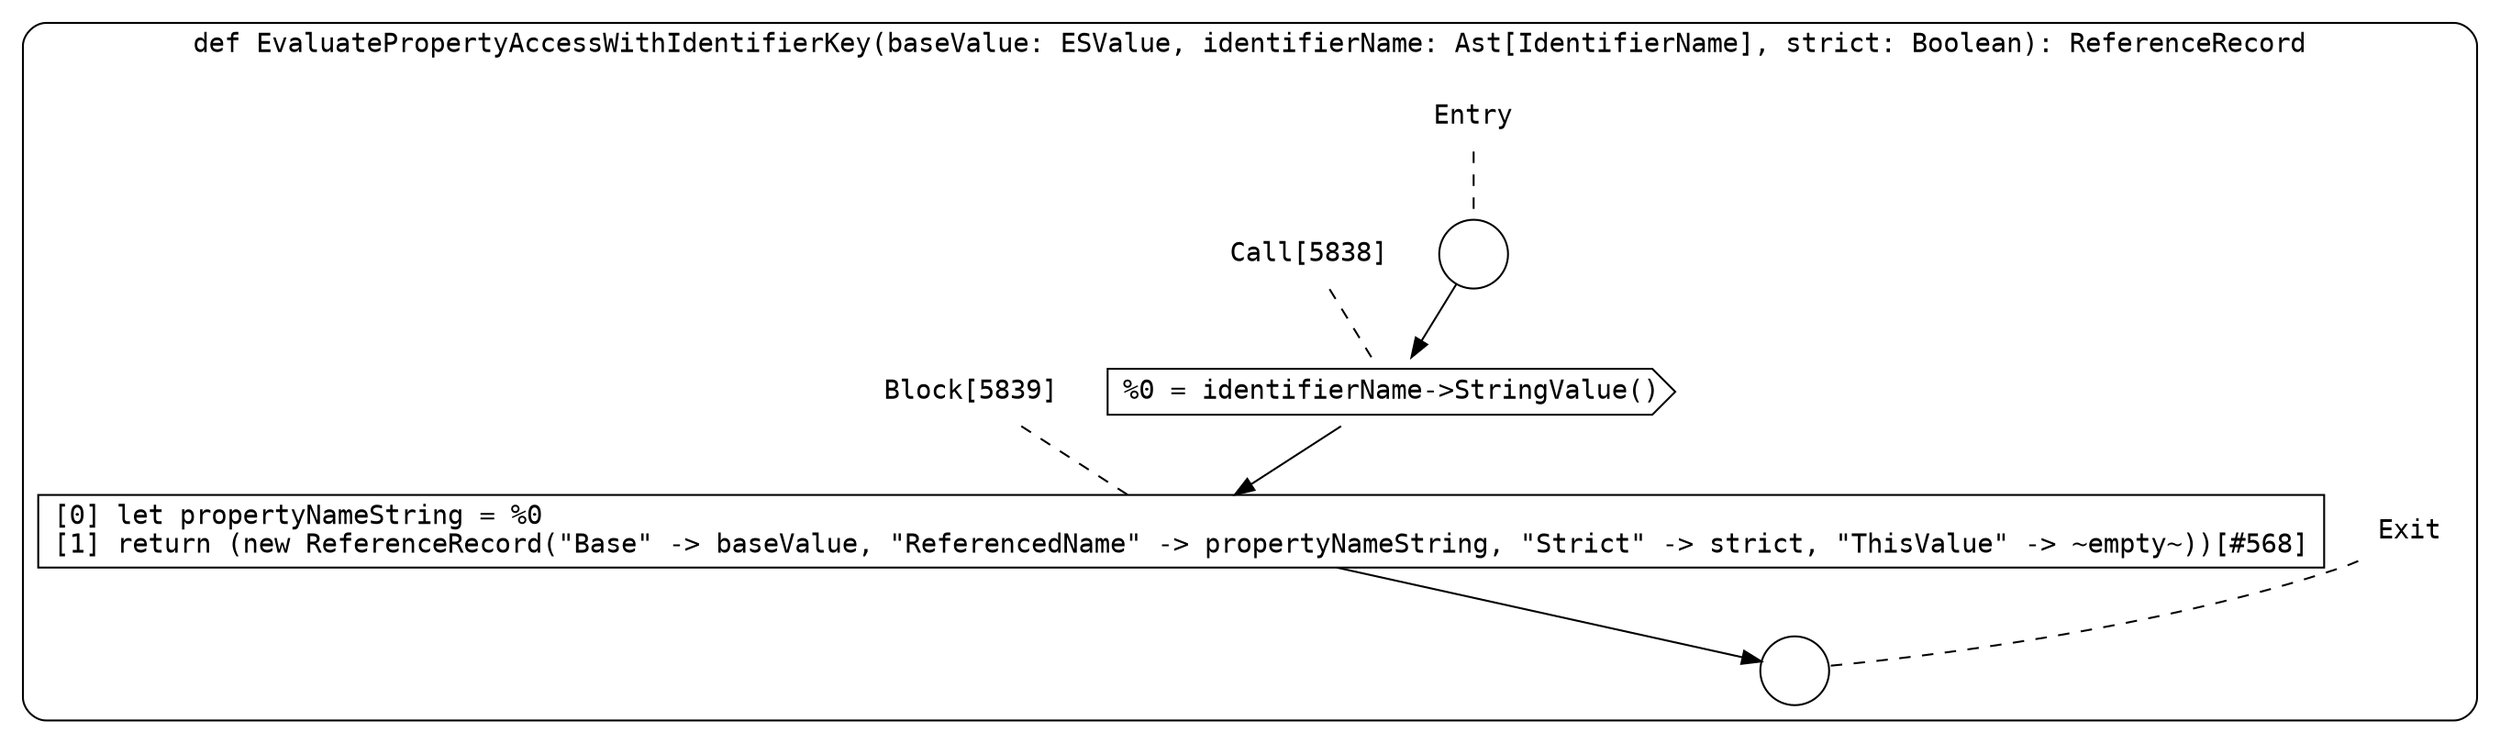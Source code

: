 digraph {
  graph [fontname = "Consolas"]
  node [fontname = "Consolas"]
  edge [fontname = "Consolas"]
  subgraph cluster1265 {
    label = "def EvaluatePropertyAccessWithIdentifierKey(baseValue: ESValue, identifierName: Ast[IdentifierName], strict: Boolean): ReferenceRecord"
    style = rounded
    cluster1265_entry_name [shape=none, label=<<font color="black">Entry</font>>]
    cluster1265_entry_name -> cluster1265_entry [arrowhead=none, color="black", style=dashed]
    cluster1265_entry [shape=circle label=" " color="black" fillcolor="white" style=filled]
    cluster1265_entry -> node5838 [color="black"]
    cluster1265_exit_name [shape=none, label=<<font color="black">Exit</font>>]
    cluster1265_exit_name -> cluster1265_exit [arrowhead=none, color="black", style=dashed]
    cluster1265_exit [shape=circle label=" " color="black" fillcolor="white" style=filled]
    node5838_name [shape=none, label=<<font color="black">Call[5838]</font>>]
    node5838_name -> node5838 [arrowhead=none, color="black", style=dashed]
    node5838 [shape=cds, label=<<font color="black">%0 = identifierName-&gt;StringValue()</font>> color="black" fillcolor="white", style=filled]
    node5838 -> node5839 [color="black"]
    node5839_name [shape=none, label=<<font color="black">Block[5839]</font>>]
    node5839_name -> node5839 [arrowhead=none, color="black", style=dashed]
    node5839 [shape=box, label=<<font color="black">[0] let propertyNameString = %0<BR ALIGN="LEFT"/>[1] return (new ReferenceRecord(&quot;Base&quot; -&gt; baseValue, &quot;ReferencedName&quot; -&gt; propertyNameString, &quot;Strict&quot; -&gt; strict, &quot;ThisValue&quot; -&gt; ~empty~))[#568]<BR ALIGN="LEFT"/></font>> color="black" fillcolor="white", style=filled]
    node5839 -> cluster1265_exit [color="black"]
  }
}